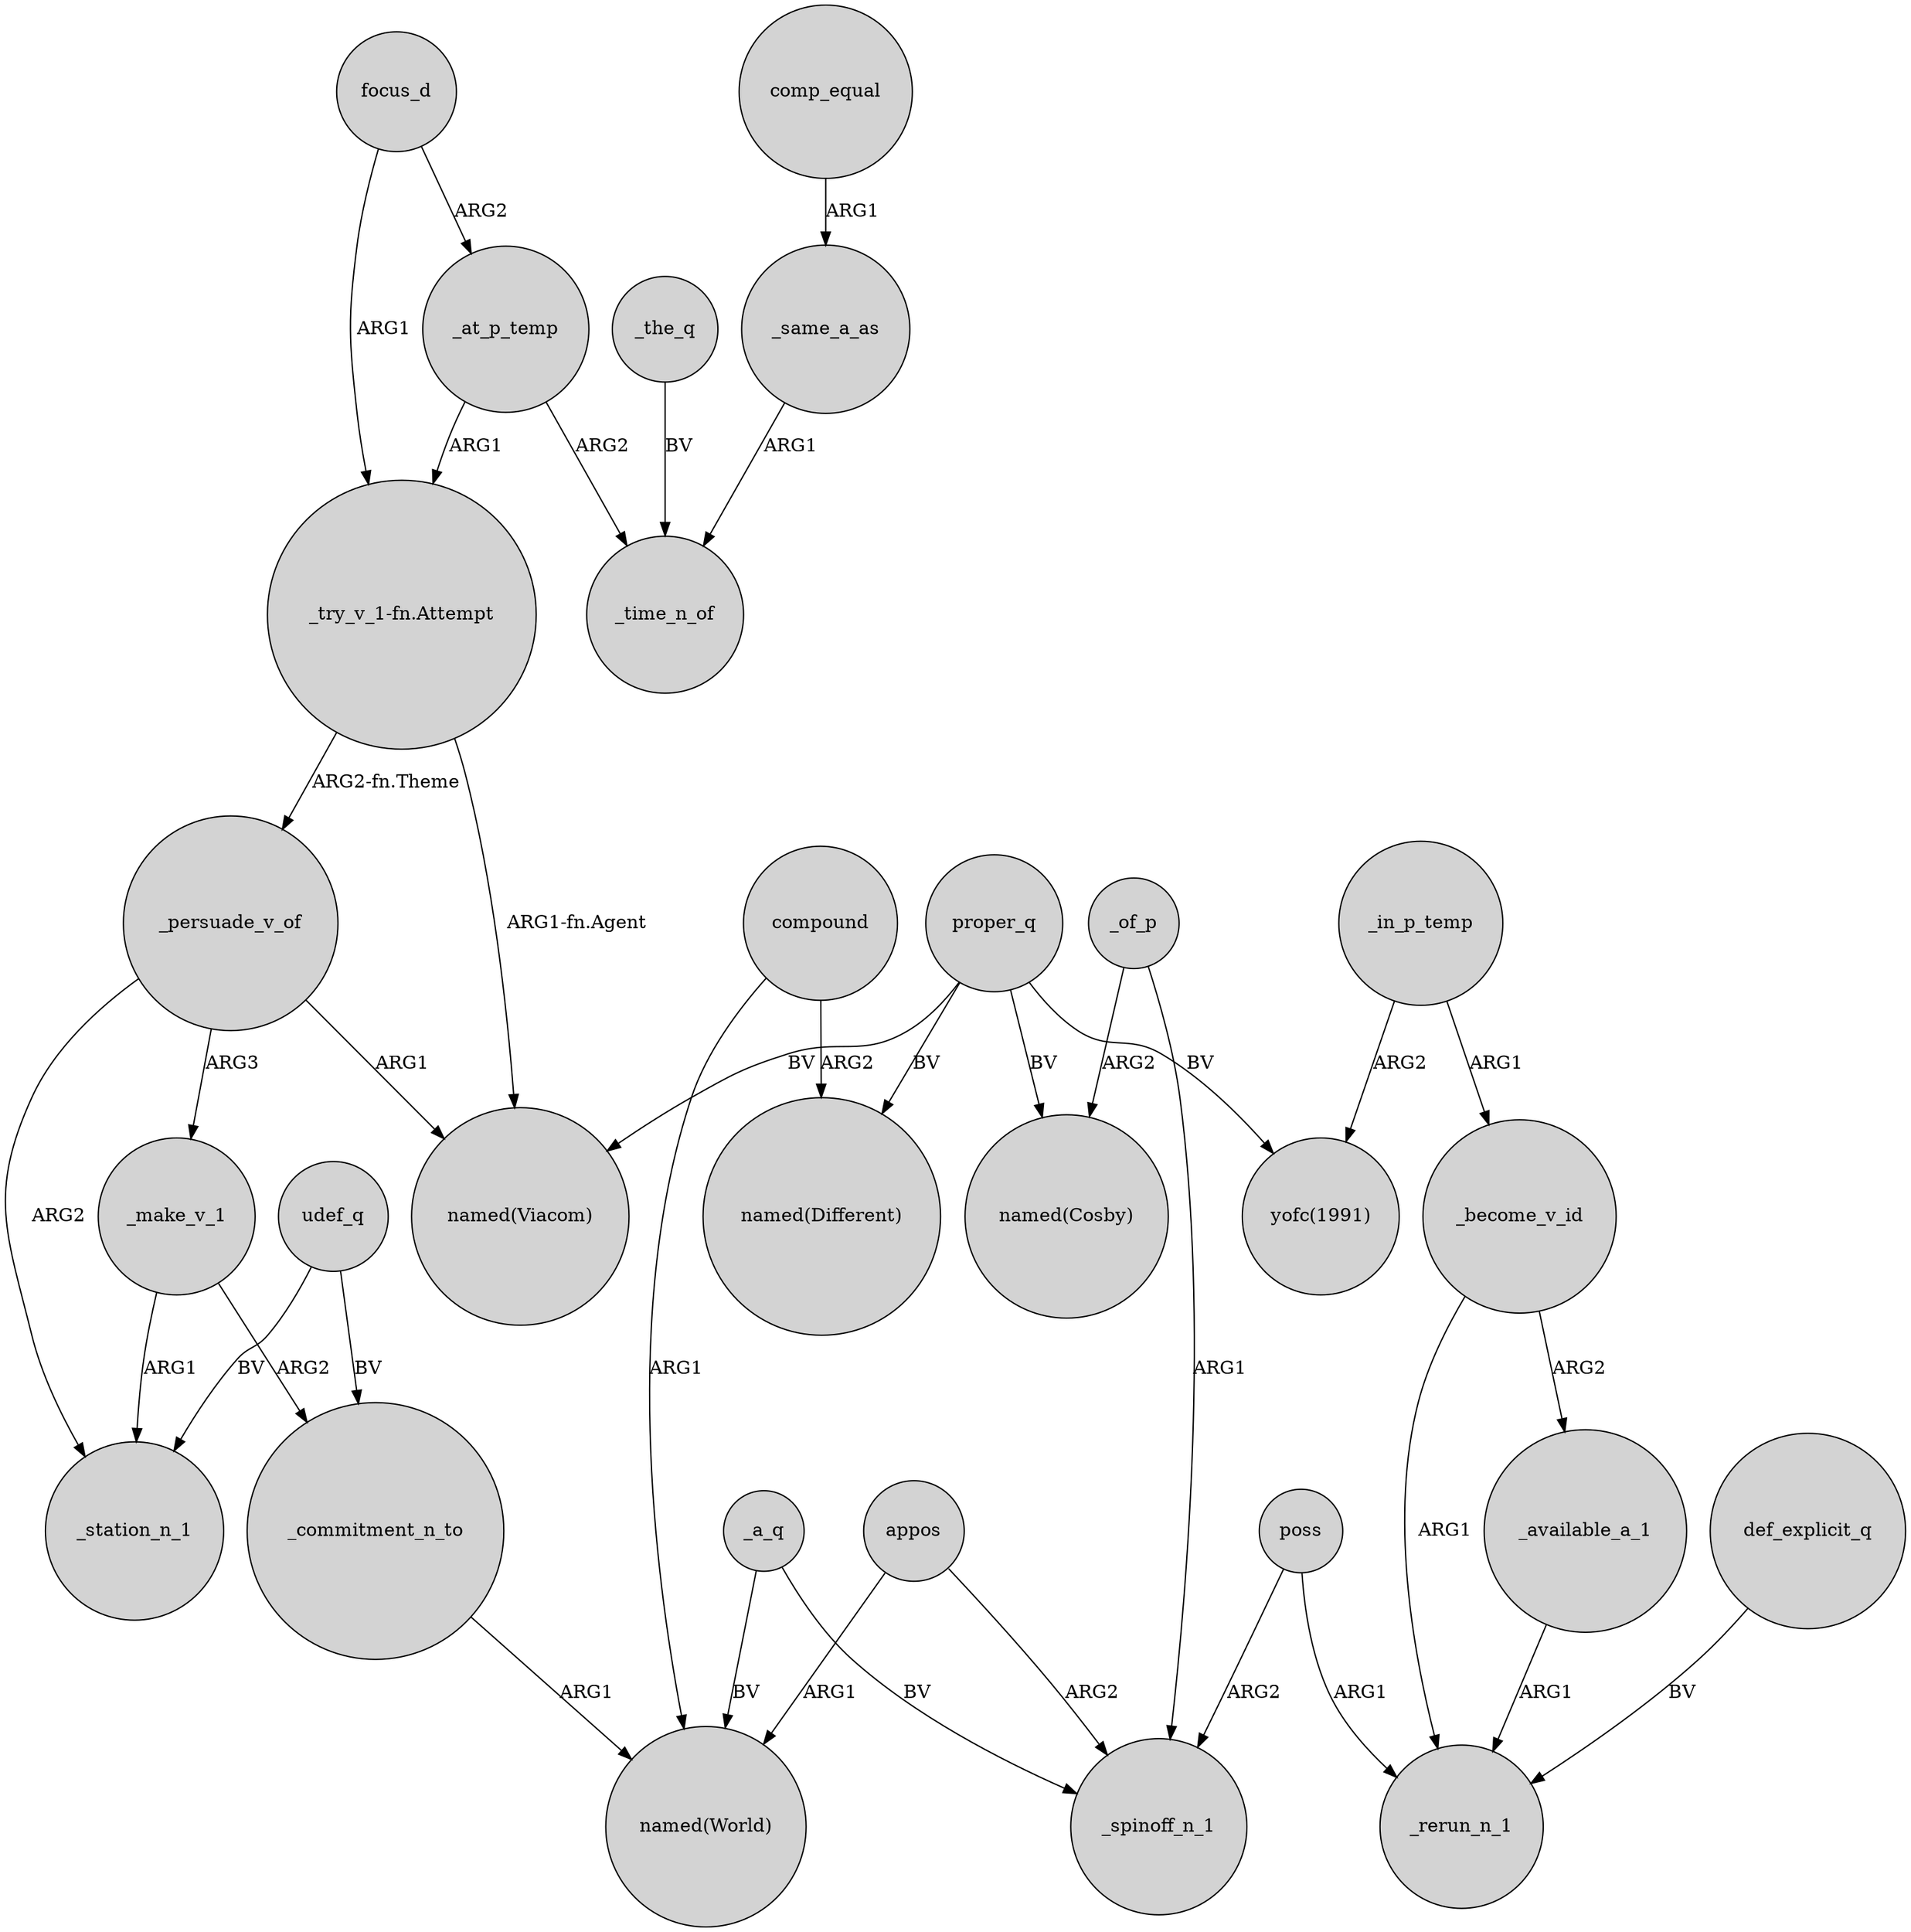 digraph {
	node [shape=circle style=filled]
	focus_d -> _at_p_temp [label=ARG2]
	_make_v_1 -> _commitment_n_to [label=ARG2]
	_a_q -> "named(World)" [label=BV]
	udef_q -> _commitment_n_to [label=BV]
	proper_q -> "yofc(1991)" [label=BV]
	_persuade_v_of -> "named(Viacom)" [label=ARG1]
	proper_q -> "named(Cosby)" [label=BV]
	proper_q -> "named(Different)" [label=BV]
	_at_p_temp -> _time_n_of [label=ARG2]
	_persuade_v_of -> _make_v_1 [label=ARG3]
	"_try_v_1-fn.Attempt" -> _persuade_v_of [label="ARG2-fn.Theme"]
	appos -> "named(World)" [label=ARG1]
	_commitment_n_to -> "named(World)" [label=ARG1]
	poss -> _spinoff_n_1 [label=ARG2]
	_in_p_temp -> _become_v_id [label=ARG1]
	_a_q -> _spinoff_n_1 [label=BV]
	_the_q -> _time_n_of [label=BV]
	_become_v_id -> _available_a_1 [label=ARG2]
	comp_equal -> _same_a_as [label=ARG1]
	appos -> _spinoff_n_1 [label=ARG2]
	poss -> _rerun_n_1 [label=ARG1]
	def_explicit_q -> _rerun_n_1 [label=BV]
	compound -> "named(World)" [label=ARG1]
	_of_p -> _spinoff_n_1 [label=ARG1]
	_persuade_v_of -> _station_n_1 [label=ARG2]
	_available_a_1 -> _rerun_n_1 [label=ARG1]
	"_try_v_1-fn.Attempt" -> "named(Viacom)" [label="ARG1-fn.Agent"]
	_of_p -> "named(Cosby)" [label=ARG2]
	_at_p_temp -> "_try_v_1-fn.Attempt" [label=ARG1]
	compound -> "named(Different)" [label=ARG2]
	udef_q -> _station_n_1 [label=BV]
	_become_v_id -> _rerun_n_1 [label=ARG1]
	focus_d -> "_try_v_1-fn.Attempt" [label=ARG1]
	proper_q -> "named(Viacom)" [label=BV]
	_same_a_as -> _time_n_of [label=ARG1]
	_in_p_temp -> "yofc(1991)" [label=ARG2]
	_make_v_1 -> _station_n_1 [label=ARG1]
}
